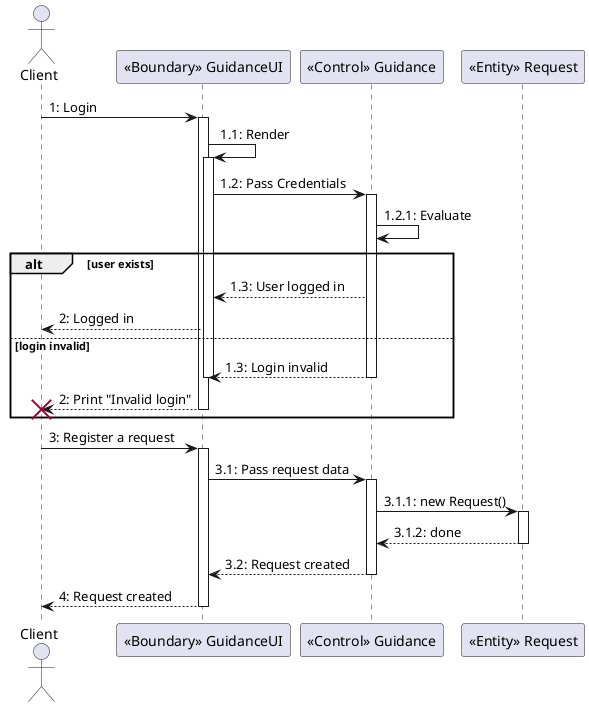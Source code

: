 # 1

@startuml
actor Client as cl
participant "<U+00ab>Boundary<U+00bb> GuidanceUI" as b
participant "<U+00ab>Control<U+00bb> Guidance" as c
participant "<U+00ab>Entity<U+00bb> Request" as e

cl -> b : 1: Login
activate b
b -> b: 1.1: Render
activate b
b -> c : 1.2: Pass Credentials
activate c
c -> c: 1.2.1: Evaluate

alt user exists
c --> b: 1.3: User logged in
b --> cl: 2: Logged in

else login invalid
c --> b: 1.3: Login invalid
deactivate b
deactivate c
b --> cl: 2: Print "Invalid login"
deactivate b
destroy cl

end

cl -> b: 3: Register a request
activate b
b -> c: 3.1: Pass request data
activate c
c -> e: 3.1.1: new Request()
activate e
e --> c: 3.1.2: done
deactivate e
c --> b: 3.2: Request created
deactivate c
b --> cl: 4: Request created
deactivate b
@enduml

# 2


@startuml
actor Operator as op
participant "<U+00ab>Boundary<U+00bb> MakerUI" as b
participant "<U+00ab>Control<U+00bb> Maker" as c
participant "<U+00ab>Entity<U+00bb> Request" as er
participant "<U+00ab>Entity<U+00bb> Passport" as ep


op -> b : 1: Login
activate b
b -> b: 1.1: Render
activate b
b -> c : 1.2: Pass Credentials
activate c
c -> c: 1.2.1: Evaluate

alt user exists
activate c
c -> er: 1.2.2.1: getRequest()
activate er
er --> c: 1.2.2.2: Got requests
deactivate er
deactivate c
c --> b: 1.3: Return requests
b --> op: 2: Render requests

else login invalid
c --> b: 1.3: Login invalid
deactivate b
deactivate c
b --> op: 2: Print "Invalid login"
deactivate b
destroy op

end alt

loop n times

alt do Print Passport

op -> b: 3: Print passport
activate b

b -> c: 3.1: Print passport

ref over c, er, ep
  Print passsport
end ref

c --> b: Printer State
b --> op: Printed
deactivate b

else do Edit Passport
op -> b: 3: Edit Passport
activate b
b -> c: 3.1: Get passport data
activate c
c -> ep: 3.1.1: getPassport()
activate ep
ep --> c: 3.1.2: Passport
deactivate ep
c --> b: 3.2: Edit Passport
deactivate c
b --> op: 4: Password edited
deactivate b
end

end
@enduml

#3 
@startuml
participant "<U+00ab>Control<U+00bb> Maker" as c
participant "<U+00ab>Boundary<U+00bb> Printer" as bp

participant "<U+00ab>Boundary<U+00bb> MakerUI" as bm
actor Printer as pr
actor Operator as op
database Storage as s




[-> c : 1: Print passport
activate c
c -> c: 1.1: Prepare passport data
activate c
c -> bp : 1.2: Send passport data
activate bp
bp --> pr: 1.2.1: Send to printer
deactivate bp

activate pr
pr --> bm: 1.2.1.1: Send printer state
activate bm

bm --> op: 1.2.1.1.1: Printed!
activate op
op -> pr: 1.2.1.1.2: Get printed passport
pr --> op: 1.2.1.1.3: Return passport
deactivate pr
op --> op: 1.2.1.1.4 Validate passport

activate op
op -> s: 1.2.1.1.5.1: Store passport
activate s
s --> op: 1.2.1.1.5.2: Passport stored
deactivate s
op --> bm: 1.2.1.1.5: Update passport status
deactivate op
bm --> c: 1.3: Update passport status
deactivate bm
c --> c: 1.4: Updating status
deactivate c
[<-- c: 2: Return state
deactivate c
@enduml


